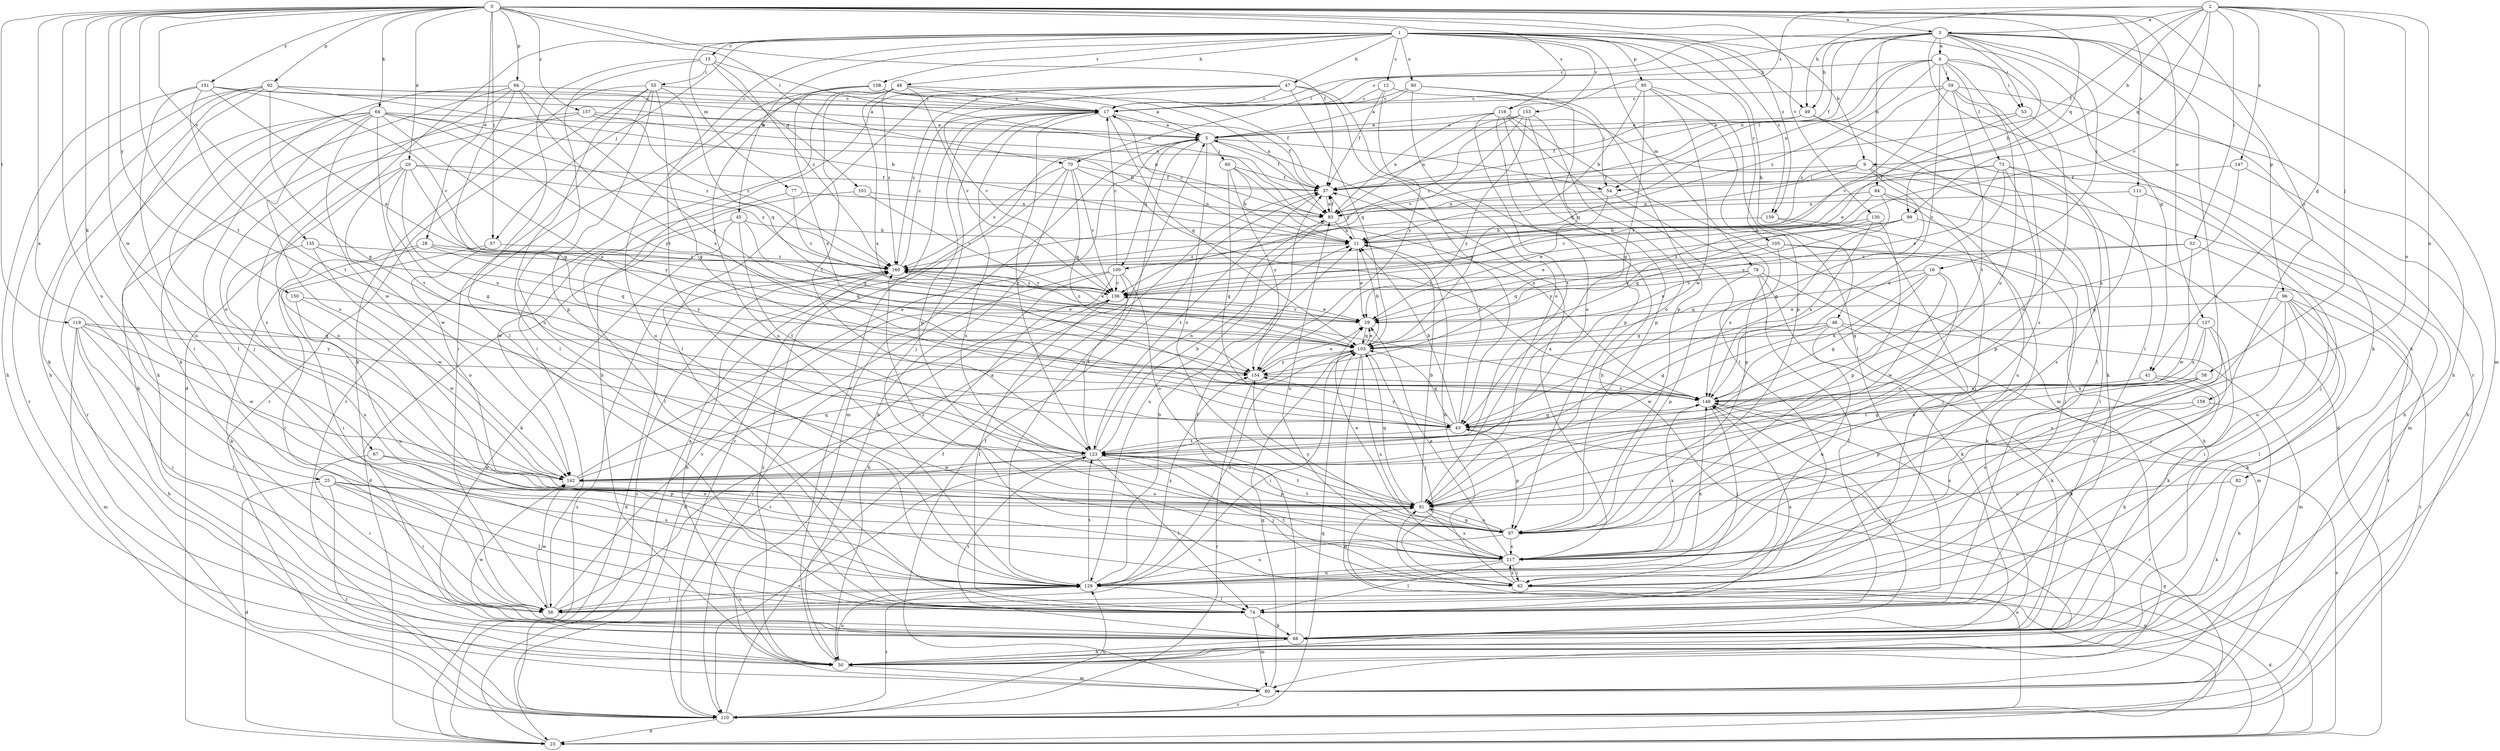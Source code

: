 strict digraph  {
0;
1;
2;
3;
4;
5;
9;
11;
12;
15;
16;
17;
20;
23;
25;
28;
29;
37;
41;
43;
45;
46;
47;
48;
49;
50;
52;
53;
54;
55;
56;
57;
58;
59;
60;
62;
64;
67;
68;
70;
73;
74;
77;
78;
80;
82;
84;
85;
90;
91;
92;
94;
95;
96;
97;
99;
100;
101;
103;
105;
108;
110;
111;
116;
117;
119;
123;
127;
129;
130;
135;
136;
142;
147;
148;
150;
151;
153;
154;
157;
158;
159;
160;
0 -> 3  [label=a];
0 -> 20  [label=d];
0 -> 25  [label=e];
0 -> 28  [label=e];
0 -> 37  [label=f];
0 -> 57  [label=j];
0 -> 64  [label=k];
0 -> 67  [label=k];
0 -> 70  [label=l];
0 -> 92  [label=p];
0 -> 94  [label=p];
0 -> 99  [label=q];
0 -> 111  [label=s];
0 -> 116  [label=s];
0 -> 119  [label=t];
0 -> 123  [label=t];
0 -> 127  [label=u];
0 -> 129  [label=u];
0 -> 130  [label=v];
0 -> 135  [label=v];
0 -> 142  [label=w];
0 -> 150  [label=y];
0 -> 151  [label=y];
0 -> 157  [label=z];
0 -> 158  [label=z];
0 -> 159  [label=z];
1 -> 9  [label=b];
1 -> 12  [label=c];
1 -> 15  [label=c];
1 -> 23  [label=d];
1 -> 41  [label=g];
1 -> 45  [label=h];
1 -> 46  [label=h];
1 -> 47  [label=h];
1 -> 48  [label=h];
1 -> 49  [label=h];
1 -> 57  [label=j];
1 -> 77  [label=m];
1 -> 78  [label=m];
1 -> 90  [label=o];
1 -> 95  [label=p];
1 -> 105  [label=r];
1 -> 108  [label=r];
1 -> 123  [label=t];
1 -> 153  [label=y];
1 -> 159  [label=z];
2 -> 3  [label=a];
2 -> 9  [label=b];
2 -> 37  [label=f];
2 -> 41  [label=g];
2 -> 49  [label=h];
2 -> 52  [label=i];
2 -> 58  [label=j];
2 -> 82  [label=n];
2 -> 91  [label=o];
2 -> 99  [label=q];
2 -> 116  [label=s];
2 -> 136  [label=v];
2 -> 147  [label=x];
3 -> 4  [label=a];
3 -> 11  [label=b];
3 -> 16  [label=c];
3 -> 17  [label=c];
3 -> 37  [label=f];
3 -> 49  [label=h];
3 -> 50  [label=h];
3 -> 53  [label=i];
3 -> 70  [label=l];
3 -> 80  [label=m];
3 -> 84  [label=n];
3 -> 85  [label=n];
3 -> 96  [label=p];
3 -> 110  [label=r];
3 -> 117  [label=s];
4 -> 17  [label=c];
4 -> 53  [label=i];
4 -> 54  [label=i];
4 -> 59  [label=j];
4 -> 68  [label=k];
4 -> 73  [label=l];
4 -> 85  [label=n];
4 -> 91  [label=o];
4 -> 154  [label=y];
4 -> 160  [label=z];
5 -> 37  [label=f];
5 -> 54  [label=i];
5 -> 60  [label=j];
5 -> 80  [label=m];
5 -> 91  [label=o];
5 -> 100  [label=q];
5 -> 129  [label=u];
9 -> 37  [label=f];
9 -> 43  [label=g];
9 -> 54  [label=i];
9 -> 80  [label=m];
9 -> 100  [label=q];
9 -> 129  [label=u];
11 -> 17  [label=c];
11 -> 29  [label=e];
11 -> 37  [label=f];
11 -> 160  [label=z];
12 -> 17  [label=c];
12 -> 37  [label=f];
12 -> 54  [label=i];
12 -> 154  [label=y];
15 -> 55  [label=i];
15 -> 74  [label=l];
15 -> 85  [label=n];
15 -> 101  [label=q];
15 -> 129  [label=u];
15 -> 160  [label=z];
16 -> 43  [label=g];
16 -> 91  [label=o];
16 -> 103  [label=q];
16 -> 136  [label=v];
16 -> 142  [label=w];
16 -> 148  [label=x];
17 -> 5  [label=a];
17 -> 37  [label=f];
17 -> 62  [label=j];
17 -> 97  [label=p];
17 -> 103  [label=q];
17 -> 117  [label=s];
17 -> 123  [label=t];
20 -> 37  [label=f];
20 -> 43  [label=g];
20 -> 91  [label=o];
20 -> 142  [label=w];
20 -> 148  [label=x];
20 -> 154  [label=y];
20 -> 160  [label=z];
23 -> 5  [label=a];
23 -> 43  [label=g];
23 -> 91  [label=o];
23 -> 148  [label=x];
23 -> 160  [label=z];
25 -> 23  [label=d];
25 -> 56  [label=i];
25 -> 74  [label=l];
25 -> 91  [label=o];
25 -> 110  [label=r];
25 -> 117  [label=s];
28 -> 56  [label=i];
28 -> 68  [label=k];
28 -> 103  [label=q];
28 -> 154  [label=y];
28 -> 160  [label=z];
29 -> 103  [label=q];
29 -> 136  [label=v];
29 -> 160  [label=z];
37 -> 85  [label=n];
37 -> 123  [label=t];
41 -> 56  [label=i];
41 -> 68  [label=k];
41 -> 148  [label=x];
43 -> 11  [label=b];
43 -> 37  [label=f];
43 -> 97  [label=p];
43 -> 103  [label=q];
43 -> 123  [label=t];
43 -> 154  [label=y];
45 -> 11  [label=b];
45 -> 23  [label=d];
45 -> 68  [label=k];
45 -> 103  [label=q];
45 -> 123  [label=t];
46 -> 43  [label=g];
46 -> 50  [label=h];
46 -> 68  [label=k];
46 -> 80  [label=m];
46 -> 103  [label=q];
46 -> 129  [label=u];
46 -> 142  [label=w];
47 -> 17  [label=c];
47 -> 43  [label=g];
47 -> 50  [label=h];
47 -> 74  [label=l];
47 -> 91  [label=o];
47 -> 103  [label=q];
47 -> 136  [label=v];
47 -> 160  [label=z];
48 -> 17  [label=c];
48 -> 56  [label=i];
48 -> 85  [label=n];
48 -> 123  [label=t];
48 -> 129  [label=u];
48 -> 136  [label=v];
48 -> 148  [label=x];
48 -> 160  [label=z];
49 -> 5  [label=a];
49 -> 37  [label=f];
49 -> 68  [label=k];
49 -> 74  [label=l];
50 -> 17  [label=c];
50 -> 80  [label=m];
50 -> 129  [label=u];
50 -> 160  [label=z];
52 -> 129  [label=u];
52 -> 136  [label=v];
52 -> 142  [label=w];
52 -> 160  [label=z];
53 -> 5  [label=a];
53 -> 29  [label=e];
53 -> 91  [label=o];
54 -> 29  [label=e];
54 -> 85  [label=n];
54 -> 97  [label=p];
55 -> 17  [label=c];
55 -> 43  [label=g];
55 -> 56  [label=i];
55 -> 68  [label=k];
55 -> 74  [label=l];
55 -> 97  [label=p];
55 -> 103  [label=q];
55 -> 110  [label=r];
56 -> 5  [label=a];
56 -> 129  [label=u];
56 -> 136  [label=v];
56 -> 142  [label=w];
56 -> 148  [label=x];
57 -> 56  [label=i];
57 -> 91  [label=o];
57 -> 160  [label=z];
58 -> 97  [label=p];
58 -> 117  [label=s];
58 -> 123  [label=t];
58 -> 148  [label=x];
59 -> 17  [label=c];
59 -> 50  [label=h];
59 -> 74  [label=l];
59 -> 117  [label=s];
59 -> 123  [label=t];
59 -> 136  [label=v];
59 -> 160  [label=z];
60 -> 11  [label=b];
60 -> 37  [label=f];
60 -> 43  [label=g];
60 -> 148  [label=x];
60 -> 154  [label=y];
62 -> 11  [label=b];
62 -> 23  [label=d];
62 -> 117  [label=s];
62 -> 123  [label=t];
64 -> 5  [label=a];
64 -> 11  [label=b];
64 -> 62  [label=j];
64 -> 68  [label=k];
64 -> 91  [label=o];
64 -> 110  [label=r];
64 -> 123  [label=t];
64 -> 142  [label=w];
64 -> 148  [label=x];
64 -> 154  [label=y];
64 -> 160  [label=z];
67 -> 56  [label=i];
67 -> 97  [label=p];
67 -> 142  [label=w];
68 -> 37  [label=f];
68 -> 50  [label=h];
68 -> 123  [label=t];
68 -> 142  [label=w];
68 -> 148  [label=x];
70 -> 37  [label=f];
70 -> 50  [label=h];
70 -> 103  [label=q];
70 -> 110  [label=r];
70 -> 136  [label=v];
70 -> 148  [label=x];
70 -> 160  [label=z];
73 -> 29  [label=e];
73 -> 37  [label=f];
73 -> 50  [label=h];
73 -> 97  [label=p];
73 -> 117  [label=s];
73 -> 136  [label=v];
73 -> 148  [label=x];
74 -> 68  [label=k];
74 -> 80  [label=m];
77 -> 85  [label=n];
77 -> 136  [label=v];
77 -> 142  [label=w];
78 -> 29  [label=e];
78 -> 68  [label=k];
78 -> 74  [label=l];
78 -> 80  [label=m];
78 -> 97  [label=p];
78 -> 136  [label=v];
80 -> 37  [label=f];
80 -> 103  [label=q];
80 -> 110  [label=r];
82 -> 68  [label=k];
82 -> 91  [label=o];
84 -> 62  [label=j];
84 -> 74  [label=l];
84 -> 85  [label=n];
84 -> 123  [label=t];
84 -> 136  [label=v];
85 -> 11  [label=b];
85 -> 37  [label=f];
85 -> 129  [label=u];
90 -> 5  [label=a];
90 -> 17  [label=c];
90 -> 50  [label=h];
90 -> 97  [label=p];
90 -> 103  [label=q];
91 -> 11  [label=b];
91 -> 97  [label=p];
91 -> 103  [label=q];
91 -> 117  [label=s];
91 -> 123  [label=t];
92 -> 5  [label=a];
92 -> 11  [label=b];
92 -> 17  [label=c];
92 -> 43  [label=g];
92 -> 50  [label=h];
92 -> 56  [label=i];
92 -> 68  [label=k];
92 -> 110  [label=r];
94 -> 17  [label=c];
94 -> 43  [label=g];
94 -> 68  [label=k];
94 -> 74  [label=l];
94 -> 117  [label=s];
94 -> 148  [label=x];
94 -> 154  [label=y];
95 -> 11  [label=b];
95 -> 17  [label=c];
95 -> 43  [label=g];
95 -> 74  [label=l];
95 -> 97  [label=p];
95 -> 142  [label=w];
96 -> 29  [label=e];
96 -> 56  [label=i];
96 -> 62  [label=j];
96 -> 68  [label=k];
96 -> 74  [label=l];
96 -> 110  [label=r];
96 -> 117  [label=s];
97 -> 29  [label=e];
97 -> 91  [label=o];
97 -> 117  [label=s];
97 -> 123  [label=t];
97 -> 129  [label=u];
97 -> 154  [label=y];
99 -> 11  [label=b];
99 -> 29  [label=e];
99 -> 62  [label=j];
99 -> 103  [label=q];
100 -> 17  [label=c];
100 -> 23  [label=d];
100 -> 50  [label=h];
100 -> 91  [label=o];
100 -> 110  [label=r];
100 -> 123  [label=t];
100 -> 136  [label=v];
101 -> 74  [label=l];
101 -> 85  [label=n];
101 -> 136  [label=v];
103 -> 11  [label=b];
103 -> 23  [label=d];
103 -> 29  [label=e];
103 -> 56  [label=i];
103 -> 62  [label=j];
103 -> 117  [label=s];
103 -> 129  [label=u];
103 -> 154  [label=y];
105 -> 68  [label=k];
105 -> 103  [label=q];
105 -> 110  [label=r];
105 -> 148  [label=x];
105 -> 160  [label=z];
108 -> 5  [label=a];
108 -> 17  [label=c];
108 -> 37  [label=f];
108 -> 110  [label=r];
108 -> 129  [label=u];
108 -> 148  [label=x];
110 -> 23  [label=d];
110 -> 37  [label=f];
110 -> 91  [label=o];
110 -> 103  [label=q];
110 -> 129  [label=u];
110 -> 160  [label=z];
111 -> 43  [label=g];
111 -> 62  [label=j];
111 -> 85  [label=n];
116 -> 5  [label=a];
116 -> 23  [label=d];
116 -> 74  [label=l];
116 -> 80  [label=m];
116 -> 85  [label=n];
116 -> 91  [label=o];
116 -> 97  [label=p];
116 -> 123  [label=t];
117 -> 5  [label=a];
117 -> 29  [label=e];
117 -> 62  [label=j];
117 -> 74  [label=l];
117 -> 85  [label=n];
117 -> 129  [label=u];
117 -> 148  [label=x];
117 -> 160  [label=z];
119 -> 50  [label=h];
119 -> 56  [label=i];
119 -> 74  [label=l];
119 -> 80  [label=m];
119 -> 103  [label=q];
119 -> 142  [label=w];
119 -> 154  [label=y];
123 -> 11  [label=b];
123 -> 62  [label=j];
123 -> 74  [label=l];
123 -> 85  [label=n];
123 -> 97  [label=p];
123 -> 110  [label=r];
123 -> 142  [label=w];
127 -> 68  [label=k];
127 -> 91  [label=o];
127 -> 103  [label=q];
127 -> 117  [label=s];
127 -> 148  [label=x];
129 -> 11  [label=b];
129 -> 56  [label=i];
129 -> 74  [label=l];
129 -> 110  [label=r];
129 -> 123  [label=t];
129 -> 148  [label=x];
129 -> 154  [label=y];
130 -> 11  [label=b];
130 -> 97  [label=p];
130 -> 148  [label=x];
130 -> 154  [label=y];
135 -> 103  [label=q];
135 -> 129  [label=u];
135 -> 142  [label=w];
135 -> 160  [label=z];
136 -> 29  [label=e];
136 -> 74  [label=l];
136 -> 110  [label=r];
136 -> 160  [label=z];
142 -> 5  [label=a];
142 -> 91  [label=o];
142 -> 103  [label=q];
147 -> 37  [label=f];
147 -> 50  [label=h];
147 -> 148  [label=x];
148 -> 43  [label=g];
148 -> 62  [label=j];
148 -> 110  [label=r];
150 -> 29  [label=e];
150 -> 129  [label=u];
150 -> 142  [label=w];
151 -> 17  [label=c];
151 -> 29  [label=e];
151 -> 50  [label=h];
151 -> 85  [label=n];
151 -> 123  [label=t];
151 -> 129  [label=u];
151 -> 136  [label=v];
153 -> 5  [label=a];
153 -> 85  [label=n];
153 -> 91  [label=o];
153 -> 97  [label=p];
153 -> 136  [label=v];
153 -> 154  [label=y];
153 -> 160  [label=z];
154 -> 29  [label=e];
154 -> 110  [label=r];
154 -> 148  [label=x];
157 -> 5  [label=a];
157 -> 50  [label=h];
157 -> 85  [label=n];
157 -> 91  [label=o];
157 -> 160  [label=z];
158 -> 43  [label=g];
158 -> 50  [label=h];
158 -> 117  [label=s];
159 -> 11  [label=b];
159 -> 50  [label=h];
159 -> 62  [label=j];
160 -> 17  [label=c];
160 -> 23  [label=d];
160 -> 29  [label=e];
160 -> 50  [label=h];
160 -> 136  [label=v];
}
